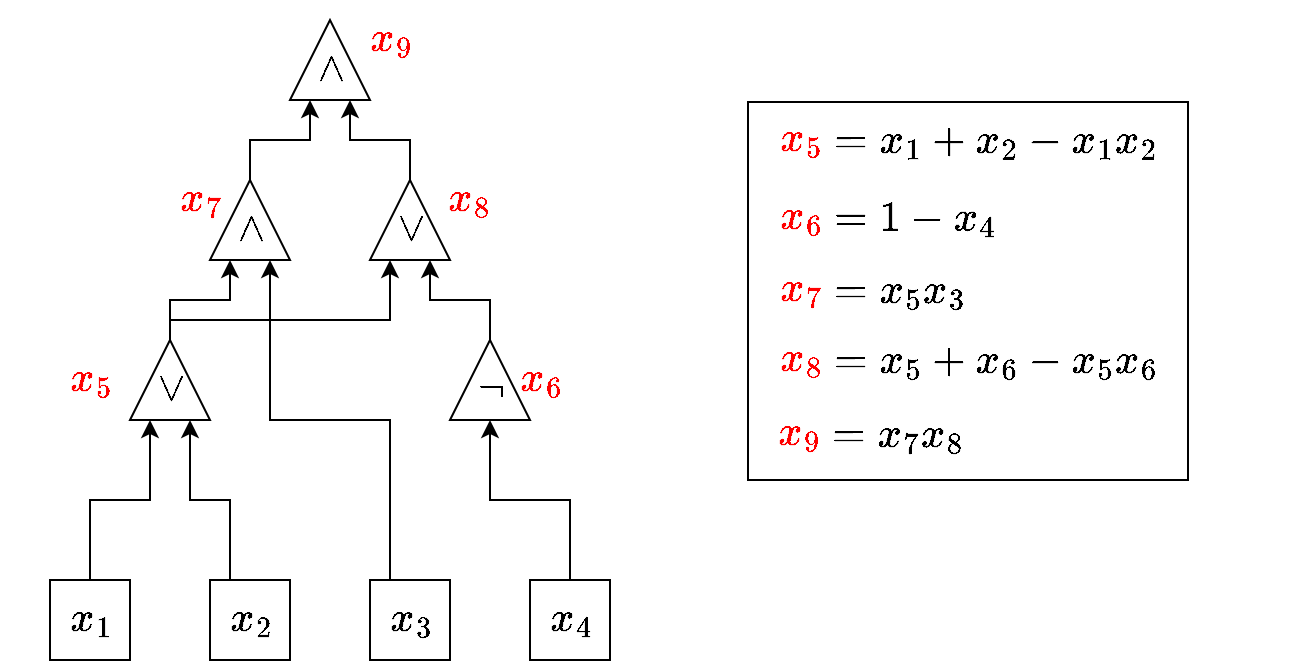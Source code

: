 <mxfile version="24.7.17">
  <diagram id="fFafbWtgtwhd4vwy5_hh" name="ページ1">
    <mxGraphModel dx="848" dy="606" grid="1" gridSize="10" guides="1" tooltips="1" connect="1" arrows="1" fold="1" page="1" pageScale="1" pageWidth="827" pageHeight="1169" math="1" shadow="0">
      <root>
        <mxCell id="0" />
        <mxCell id="1" parent="0" />
        <mxCell id="fuORfx4ctF_Rg2O9eKfE-61" value="" style="verticalLabelPosition=bottom;verticalAlign=top;html=1;shape=mxgraph.basic.rect;fillColor2=none;strokeWidth=1;size=20;indent=5;fillColor=none;" parent="1" vertex="1">
          <mxGeometry x="434" y="121" width="220" height="189" as="geometry" />
        </mxCell>
        <mxCell id="fuORfx4ctF_Rg2O9eKfE-15" style="edgeStyle=orthogonalEdgeStyle;rounded=0;orthogonalLoop=1;jettySize=auto;html=1;exitX=1;exitY=0.5;exitDx=0;exitDy=0;entryX=0;entryY=0.25;entryDx=0;entryDy=0;" parent="1" source="2" target="fuORfx4ctF_Rg2O9eKfE-14" edge="1">
          <mxGeometry relative="1" as="geometry" />
        </mxCell>
        <mxCell id="fuORfx4ctF_Rg2O9eKfE-21" style="edgeStyle=orthogonalEdgeStyle;rounded=0;orthogonalLoop=1;jettySize=auto;html=1;entryX=0;entryY=0.25;entryDx=0;entryDy=0;exitX=1;exitY=0.5;exitDx=0;exitDy=0;" parent="1" source="2" target="fuORfx4ctF_Rg2O9eKfE-20" edge="1">
          <mxGeometry relative="1" as="geometry">
            <Array as="points">
              <mxPoint x="145" y="230" />
              <mxPoint x="255" y="230" />
            </Array>
          </mxGeometry>
        </mxCell>
        <mxCell id="2" value="" style="triangle;whiteSpace=wrap;html=1;rotation=-90;" parent="1" vertex="1">
          <mxGeometry x="125" y="240" width="40" height="40" as="geometry" />
        </mxCell>
        <mxCell id="fuORfx4ctF_Rg2O9eKfE-12" style="edgeStyle=orthogonalEdgeStyle;rounded=0;orthogonalLoop=1;jettySize=auto;html=1;entryX=0;entryY=0.25;entryDx=0;entryDy=0;" parent="1" source="fuORfx4ctF_Rg2O9eKfE-7" target="2" edge="1">
          <mxGeometry relative="1" as="geometry" />
        </mxCell>
        <mxCell id="fuORfx4ctF_Rg2O9eKfE-7" value="" style="whiteSpace=wrap;html=1;aspect=fixed;" parent="1" vertex="1">
          <mxGeometry x="85" y="360" width="40" height="40" as="geometry" />
        </mxCell>
        <mxCell id="fuORfx4ctF_Rg2O9eKfE-8" value="$$x_1$$" style="text;html=1;align=center;verticalAlign=middle;resizable=0;points=[];autosize=1;strokeColor=none;fillColor=none;fontSize=18;" parent="1" vertex="1">
          <mxGeometry x="60" y="360" width="90" height="40" as="geometry" />
        </mxCell>
        <mxCell id="fuORfx4ctF_Rg2O9eKfE-13" style="edgeStyle=orthogonalEdgeStyle;rounded=0;orthogonalLoop=1;jettySize=auto;html=1;exitX=0.25;exitY=0;exitDx=0;exitDy=0;entryX=0;entryY=0.75;entryDx=0;entryDy=0;" parent="1" source="fuORfx4ctF_Rg2O9eKfE-9" target="2" edge="1">
          <mxGeometry relative="1" as="geometry" />
        </mxCell>
        <mxCell id="fuORfx4ctF_Rg2O9eKfE-9" value="" style="whiteSpace=wrap;html=1;aspect=fixed;" parent="1" vertex="1">
          <mxGeometry x="165" y="360" width="40" height="40" as="geometry" />
        </mxCell>
        <mxCell id="fuORfx4ctF_Rg2O9eKfE-16" style="edgeStyle=orthogonalEdgeStyle;rounded=0;orthogonalLoop=1;jettySize=auto;html=1;exitX=0.25;exitY=0;exitDx=0;exitDy=0;entryX=0;entryY=0.75;entryDx=0;entryDy=0;" parent="1" source="fuORfx4ctF_Rg2O9eKfE-10" target="fuORfx4ctF_Rg2O9eKfE-14" edge="1">
          <mxGeometry relative="1" as="geometry" />
        </mxCell>
        <mxCell id="fuORfx4ctF_Rg2O9eKfE-10" value="" style="whiteSpace=wrap;html=1;aspect=fixed;" parent="1" vertex="1">
          <mxGeometry x="245" y="360" width="40" height="40" as="geometry" />
        </mxCell>
        <mxCell id="fuORfx4ctF_Rg2O9eKfE-19" style="edgeStyle=orthogonalEdgeStyle;rounded=0;orthogonalLoop=1;jettySize=auto;html=1;exitX=0.5;exitY=0;exitDx=0;exitDy=0;entryX=0;entryY=0.5;entryDx=0;entryDy=0;" parent="1" source="fuORfx4ctF_Rg2O9eKfE-11" target="fuORfx4ctF_Rg2O9eKfE-17" edge="1">
          <mxGeometry relative="1" as="geometry" />
        </mxCell>
        <mxCell id="fuORfx4ctF_Rg2O9eKfE-11" value="" style="whiteSpace=wrap;html=1;aspect=fixed;" parent="1" vertex="1">
          <mxGeometry x="325" y="360" width="40" height="40" as="geometry" />
        </mxCell>
        <mxCell id="fuORfx4ctF_Rg2O9eKfE-24" style="edgeStyle=orthogonalEdgeStyle;rounded=0;orthogonalLoop=1;jettySize=auto;html=1;exitX=1;exitY=0.5;exitDx=0;exitDy=0;entryX=0;entryY=0.25;entryDx=0;entryDy=0;" parent="1" source="fuORfx4ctF_Rg2O9eKfE-14" target="fuORfx4ctF_Rg2O9eKfE-23" edge="1">
          <mxGeometry relative="1" as="geometry" />
        </mxCell>
        <mxCell id="fuORfx4ctF_Rg2O9eKfE-14" value="" style="triangle;whiteSpace=wrap;html=1;rotation=-90;" parent="1" vertex="1">
          <mxGeometry x="165" y="160" width="40" height="40" as="geometry" />
        </mxCell>
        <mxCell id="fuORfx4ctF_Rg2O9eKfE-22" style="edgeStyle=orthogonalEdgeStyle;rounded=0;orthogonalLoop=1;jettySize=auto;html=1;entryX=0;entryY=0.75;entryDx=0;entryDy=0;" parent="1" source="fuORfx4ctF_Rg2O9eKfE-17" target="fuORfx4ctF_Rg2O9eKfE-20" edge="1">
          <mxGeometry relative="1" as="geometry" />
        </mxCell>
        <mxCell id="fuORfx4ctF_Rg2O9eKfE-17" value="" style="triangle;whiteSpace=wrap;html=1;rotation=-90;" parent="1" vertex="1">
          <mxGeometry x="285" y="240" width="40" height="40" as="geometry" />
        </mxCell>
        <mxCell id="fuORfx4ctF_Rg2O9eKfE-25" style="edgeStyle=orthogonalEdgeStyle;rounded=0;orthogonalLoop=1;jettySize=auto;html=1;exitX=1;exitY=0.5;exitDx=0;exitDy=0;entryX=0;entryY=0.75;entryDx=0;entryDy=0;" parent="1" source="fuORfx4ctF_Rg2O9eKfE-20" target="fuORfx4ctF_Rg2O9eKfE-23" edge="1">
          <mxGeometry relative="1" as="geometry" />
        </mxCell>
        <mxCell id="fuORfx4ctF_Rg2O9eKfE-20" value="" style="triangle;whiteSpace=wrap;html=1;rotation=-90;" parent="1" vertex="1">
          <mxGeometry x="245" y="160" width="40" height="40" as="geometry" />
        </mxCell>
        <mxCell id="fuORfx4ctF_Rg2O9eKfE-23" value="" style="triangle;whiteSpace=wrap;html=1;rotation=-90;" parent="1" vertex="1">
          <mxGeometry x="205" y="80" width="40" height="40" as="geometry" />
        </mxCell>
        <mxCell id="fuORfx4ctF_Rg2O9eKfE-26" value="$$x_2$$" style="text;html=1;align=center;verticalAlign=middle;resizable=0;points=[];autosize=1;strokeColor=none;fillColor=none;fontSize=18;" parent="1" vertex="1">
          <mxGeometry x="140" y="360" width="90" height="40" as="geometry" />
        </mxCell>
        <mxCell id="fuORfx4ctF_Rg2O9eKfE-27" value="$$x_3$$" style="text;html=1;align=center;verticalAlign=middle;resizable=0;points=[];autosize=1;strokeColor=none;fillColor=none;fontSize=18;" parent="1" vertex="1">
          <mxGeometry x="220" y="360" width="90" height="40" as="geometry" />
        </mxCell>
        <mxCell id="fuORfx4ctF_Rg2O9eKfE-28" value="$$x_4$$" style="text;html=1;align=center;verticalAlign=middle;resizable=0;points=[];autosize=1;strokeColor=none;fillColor=none;fontSize=18;" parent="1" vertex="1">
          <mxGeometry x="300" y="360" width="90" height="40" as="geometry" />
        </mxCell>
        <mxCell id="fuORfx4ctF_Rg2O9eKfE-29" value="$$x_5$$" style="text;html=1;align=center;verticalAlign=middle;resizable=0;points=[];autosize=1;strokeColor=none;fillColor=none;fontSize=18;fontColor=#FF0000;" parent="1" vertex="1">
          <mxGeometry x="60" y="240" width="90" height="40" as="geometry" />
        </mxCell>
        <mxCell id="fuORfx4ctF_Rg2O9eKfE-30" value="$$x_6$$" style="text;html=1;align=center;verticalAlign=middle;resizable=0;points=[];autosize=1;strokeColor=none;fillColor=none;fontSize=18;fontColor=#FF0000;" parent="1" vertex="1">
          <mxGeometry x="285" y="240" width="90" height="40" as="geometry" />
        </mxCell>
        <mxCell id="fuORfx4ctF_Rg2O9eKfE-31" value="$$x_7$$" style="text;html=1;align=center;verticalAlign=middle;resizable=0;points=[];autosize=1;strokeColor=none;fillColor=none;fontSize=18;fontColor=#FF0000;" parent="1" vertex="1">
          <mxGeometry x="115" y="150" width="90" height="40" as="geometry" />
        </mxCell>
        <mxCell id="fuORfx4ctF_Rg2O9eKfE-32" value="$$x_8$$" style="text;html=1;align=center;verticalAlign=middle;resizable=0;points=[];autosize=1;strokeColor=none;fillColor=none;fontSize=18;fontColor=#FF0000;" parent="1" vertex="1">
          <mxGeometry x="249" y="150" width="90" height="40" as="geometry" />
        </mxCell>
        <mxCell id="fuORfx4ctF_Rg2O9eKfE-33" value="$$x_9$$" style="text;html=1;align=center;verticalAlign=middle;resizable=0;points=[];autosize=1;strokeColor=none;fillColor=none;fontSize=18;fontColor=#FF0000;" parent="1" vertex="1">
          <mxGeometry x="210" y="70" width="90" height="40" as="geometry" />
        </mxCell>
        <mxCell id="fuORfx4ctF_Rg2O9eKfE-34" value="$$\land$$" style="text;html=1;align=center;verticalAlign=middle;resizable=0;points=[];autosize=1;strokeColor=none;fillColor=none;fontSize=17;" parent="1" vertex="1">
          <mxGeometry x="175" y="90" width="100" height="30" as="geometry" />
        </mxCell>
        <mxCell id="fuORfx4ctF_Rg2O9eKfE-35" value="$$\lor$$" style="text;html=1;align=center;verticalAlign=middle;resizable=0;points=[];autosize=1;strokeColor=none;fillColor=none;fontSize=17;" parent="1" vertex="1">
          <mxGeometry x="105" y="250" width="80" height="30" as="geometry" />
        </mxCell>
        <mxCell id="fuORfx4ctF_Rg2O9eKfE-36" value="$$\land$$" style="text;html=1;align=center;verticalAlign=middle;resizable=0;points=[];autosize=1;strokeColor=none;fillColor=none;fontSize=17;" parent="1" vertex="1">
          <mxGeometry x="135" y="170" width="100" height="30" as="geometry" />
        </mxCell>
        <mxCell id="fuORfx4ctF_Rg2O9eKfE-37" value="$$\lor$$" style="text;html=1;align=center;verticalAlign=middle;resizable=0;points=[];autosize=1;strokeColor=none;fillColor=none;fontSize=17;" parent="1" vertex="1">
          <mxGeometry x="225" y="170" width="80" height="30" as="geometry" />
        </mxCell>
        <mxCell id="fuORfx4ctF_Rg2O9eKfE-38" value="$$\neg$$" style="text;html=1;align=center;verticalAlign=middle;resizable=0;points=[];autosize=1;strokeColor=none;fillColor=none;fontSize=17;" parent="1" vertex="1">
          <mxGeometry x="260" y="250" width="90" height="30" as="geometry" />
        </mxCell>
        <mxCell id="fuORfx4ctF_Rg2O9eKfE-40" value="&lt;font color=&quot;#ff0000&quot;&gt;$$x_5$$&lt;/font&gt;" style="text;html=1;align=center;verticalAlign=middle;resizable=0;points=[];autosize=1;strokeColor=none;fillColor=none;fontSize=18;" parent="1" vertex="1">
          <mxGeometry x="415" y="120" width="90" height="40" as="geometry" />
        </mxCell>
        <mxCell id="fuORfx4ctF_Rg2O9eKfE-41" value="$$=x_1 + x_2 - x_1 x_2$$" style="text;html=1;align=left;verticalAlign=middle;resizable=0;points=[];autosize=1;strokeColor=none;fillColor=none;fontSize=18;" parent="1" vertex="1">
          <mxGeometry x="475" y="121" width="230" height="40" as="geometry" />
        </mxCell>
        <mxCell id="fuORfx4ctF_Rg2O9eKfE-42" value="&lt;font color=&quot;#ff0000&quot;&gt;$$x_6$$&lt;/font&gt;" style="text;html=1;align=center;verticalAlign=middle;resizable=0;points=[];autosize=1;strokeColor=none;fillColor=none;fontSize=18;" parent="1" vertex="1">
          <mxGeometry x="415" y="159" width="90" height="40" as="geometry" />
        </mxCell>
        <mxCell id="fuORfx4ctF_Rg2O9eKfE-43" value="$$=1-x_4$$" style="text;html=1;align=left;verticalAlign=middle;resizable=0;points=[];autosize=1;strokeColor=none;fillColor=none;fontSize=18;" parent="1" vertex="1">
          <mxGeometry x="475" y="160" width="120" height="40" as="geometry" />
        </mxCell>
        <mxCell id="fuORfx4ctF_Rg2O9eKfE-46" value="&lt;font color=&quot;#ff0000&quot;&gt;$$x_7$$&lt;/font&gt;" style="text;html=1;align=center;verticalAlign=middle;resizable=0;points=[];autosize=1;strokeColor=none;fillColor=none;fontSize=18;" parent="1" vertex="1">
          <mxGeometry x="415" y="194.5" width="90" height="40" as="geometry" />
        </mxCell>
        <mxCell id="fuORfx4ctF_Rg2O9eKfE-47" value="$$=x_5x_3$$" style="text;html=1;align=left;verticalAlign=middle;resizable=0;points=[];autosize=1;strokeColor=none;fillColor=none;fontSize=18;" parent="1" vertex="1">
          <mxGeometry x="475" y="195.5" width="130" height="40" as="geometry" />
        </mxCell>
        <mxCell id="fuORfx4ctF_Rg2O9eKfE-48" value="&lt;font color=&quot;#ff0000&quot;&gt;$$x_8$$&lt;/font&gt;" style="text;html=1;align=center;verticalAlign=middle;resizable=0;points=[];autosize=1;strokeColor=none;fillColor=none;fontSize=18;" parent="1" vertex="1">
          <mxGeometry x="415" y="230" width="90" height="40" as="geometry" />
        </mxCell>
        <mxCell id="fuORfx4ctF_Rg2O9eKfE-49" value="$$=x_5+x_6-x_5x_6$$" style="text;html=1;align=left;verticalAlign=middle;resizable=0;points=[];autosize=1;strokeColor=none;fillColor=none;fontSize=18;" parent="1" vertex="1">
          <mxGeometry x="475" y="231" width="210" height="40" as="geometry" />
        </mxCell>
        <mxCell id="fuORfx4ctF_Rg2O9eKfE-50" value="&lt;font color=&quot;#ff0000&quot;&gt;$$x_9$$&lt;/font&gt;" style="text;html=1;align=center;verticalAlign=middle;resizable=0;points=[];autosize=1;strokeColor=none;fillColor=none;fontSize=18;" parent="1" vertex="1">
          <mxGeometry x="414" y="267" width="90" height="40" as="geometry" />
        </mxCell>
        <mxCell id="fuORfx4ctF_Rg2O9eKfE-51" value="$$=x_7x_8$$" style="text;html=1;align=left;verticalAlign=middle;resizable=0;points=[];autosize=1;strokeColor=none;fillColor=none;fontSize=18;" parent="1" vertex="1">
          <mxGeometry x="474" y="268" width="130" height="40" as="geometry" />
        </mxCell>
      </root>
    </mxGraphModel>
  </diagram>
</mxfile>
